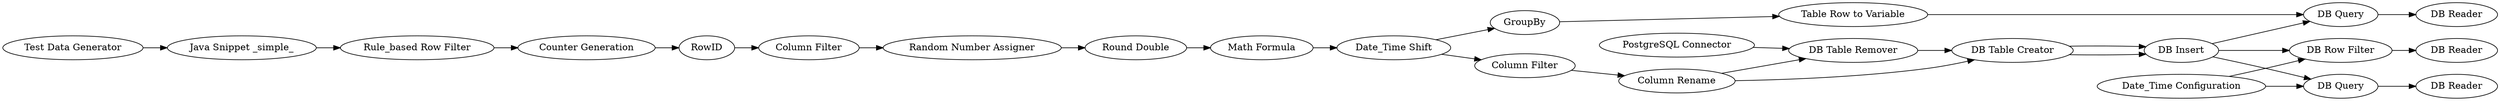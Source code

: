 digraph {
	132 [label="DB Table Remover"]
	251 [label="Test Data Generator"]
	253 [label="Column Filter"]
	255 [label="Java Snippet _simple_"]
	256 [label="Rule_based Row Filter"]
	257 [label="Counter Generation"]
	258 [label=RowID]
	261 [label="Column Rename"]
	1890 [label="PostgreSQL Connector"]
	1893 [label="DB Table Creator"]
	1894 [label="DB Insert"]
	1896 [label="Random Number Assigner"]
	1898 [label="Round Double"]
	1899 [label="Math Formula"]
	1900 [label="Date_Time Shift"]
	1901 [label="Column Filter"]
	1902 [label=GroupBy]
	1903 [label="DB Query"]
	1904 [label="Table Row to Variable"]
	1905 [label="Date_Time Configuration"]
	1906 [label="DB Query"]
	1907 [label="DB Reader"]
	1908 [label="DB Reader"]
	1909 [label="DB Row Filter"]
	1910 [label="DB Reader"]
	255 -> 256
	256 -> 257
	257 -> 258
	258 -> 253
	132 -> 1893
	251 -> 255
	253 -> 1896
	261 -> 1893
	261 -> 132
	1890 -> 132
	1893 -> 1894
	1893 -> 1894
	1894 -> 1903
	1894 -> 1906
	1894 -> 1909
	1896 -> 1898
	1898 -> 1899
	1899 -> 1900
	1900 -> 1901
	1900 -> 1902
	1901 -> 261
	1902 -> 1904
	1903 -> 1907
	1904 -> 1903
	1905 -> 1906
	1905 -> 1909
	1906 -> 1908
	1909 -> 1910
	rankdir=LR
}
